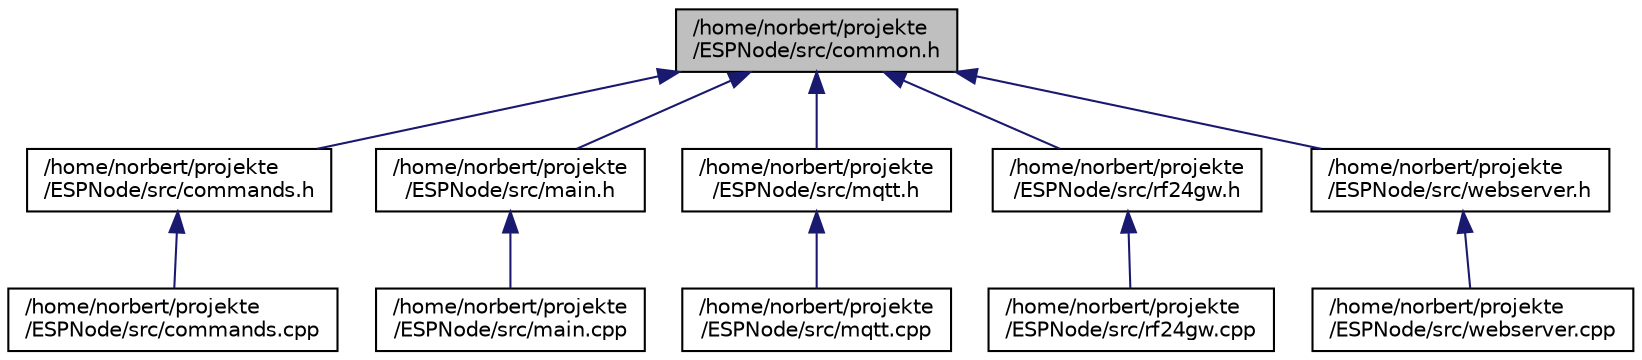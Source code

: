 digraph "/home/norbert/projekte/ESPNode/src/common.h"
{
 // LATEX_PDF_SIZE
  edge [fontname="Helvetica",fontsize="10",labelfontname="Helvetica",labelfontsize="10"];
  node [fontname="Helvetica",fontsize="10",shape=record];
  Node1 [label="/home/norbert/projekte\l/ESPNode/src/common.h",height=0.2,width=0.4,color="black", fillcolor="grey75", style="filled", fontcolor="black",tooltip=" "];
  Node1 -> Node2 [dir="back",color="midnightblue",fontsize="10",style="solid",fontname="Helvetica"];
  Node2 [label="/home/norbert/projekte\l/ESPNode/src/commands.h",height=0.2,width=0.4,color="black", fillcolor="white", style="filled",URL="$commands_8h.html",tooltip=" "];
  Node2 -> Node3 [dir="back",color="midnightblue",fontsize="10",style="solid",fontname="Helvetica"];
  Node3 [label="/home/norbert/projekte\l/ESPNode/src/commands.cpp",height=0.2,width=0.4,color="black", fillcolor="white", style="filled",URL="$commands_8cpp.html",tooltip=" "];
  Node1 -> Node4 [dir="back",color="midnightblue",fontsize="10",style="solid",fontname="Helvetica"];
  Node4 [label="/home/norbert/projekte\l/ESPNode/src/main.h",height=0.2,width=0.4,color="black", fillcolor="white", style="filled",URL="$main_8h.html",tooltip=" "];
  Node4 -> Node5 [dir="back",color="midnightblue",fontsize="10",style="solid",fontname="Helvetica"];
  Node5 [label="/home/norbert/projekte\l/ESPNode/src/main.cpp",height=0.2,width=0.4,color="black", fillcolor="white", style="filled",URL="$main_8cpp.html",tooltip=" "];
  Node1 -> Node6 [dir="back",color="midnightblue",fontsize="10",style="solid",fontname="Helvetica"];
  Node6 [label="/home/norbert/projekte\l/ESPNode/src/mqtt.h",height=0.2,width=0.4,color="black", fillcolor="white", style="filled",URL="$mqtt_8h.html",tooltip=" "];
  Node6 -> Node7 [dir="back",color="midnightblue",fontsize="10",style="solid",fontname="Helvetica"];
  Node7 [label="/home/norbert/projekte\l/ESPNode/src/mqtt.cpp",height=0.2,width=0.4,color="black", fillcolor="white", style="filled",URL="$mqtt_8cpp.html",tooltip=" "];
  Node1 -> Node8 [dir="back",color="midnightblue",fontsize="10",style="solid",fontname="Helvetica"];
  Node8 [label="/home/norbert/projekte\l/ESPNode/src/rf24gw.h",height=0.2,width=0.4,color="black", fillcolor="white", style="filled",URL="$rf24gw_8h.html",tooltip=" "];
  Node8 -> Node9 [dir="back",color="midnightblue",fontsize="10",style="solid",fontname="Helvetica"];
  Node9 [label="/home/norbert/projekte\l/ESPNode/src/rf24gw.cpp",height=0.2,width=0.4,color="black", fillcolor="white", style="filled",URL="$rf24gw_8cpp.html",tooltip=" "];
  Node1 -> Node10 [dir="back",color="midnightblue",fontsize="10",style="solid",fontname="Helvetica"];
  Node10 [label="/home/norbert/projekte\l/ESPNode/src/webserver.h",height=0.2,width=0.4,color="black", fillcolor="white", style="filled",URL="$webserver_8h.html",tooltip=" "];
  Node10 -> Node11 [dir="back",color="midnightblue",fontsize="10",style="solid",fontname="Helvetica"];
  Node11 [label="/home/norbert/projekte\l/ESPNode/src/webserver.cpp",height=0.2,width=0.4,color="black", fillcolor="white", style="filled",URL="$webserver_8cpp.html",tooltip=" "];
}
